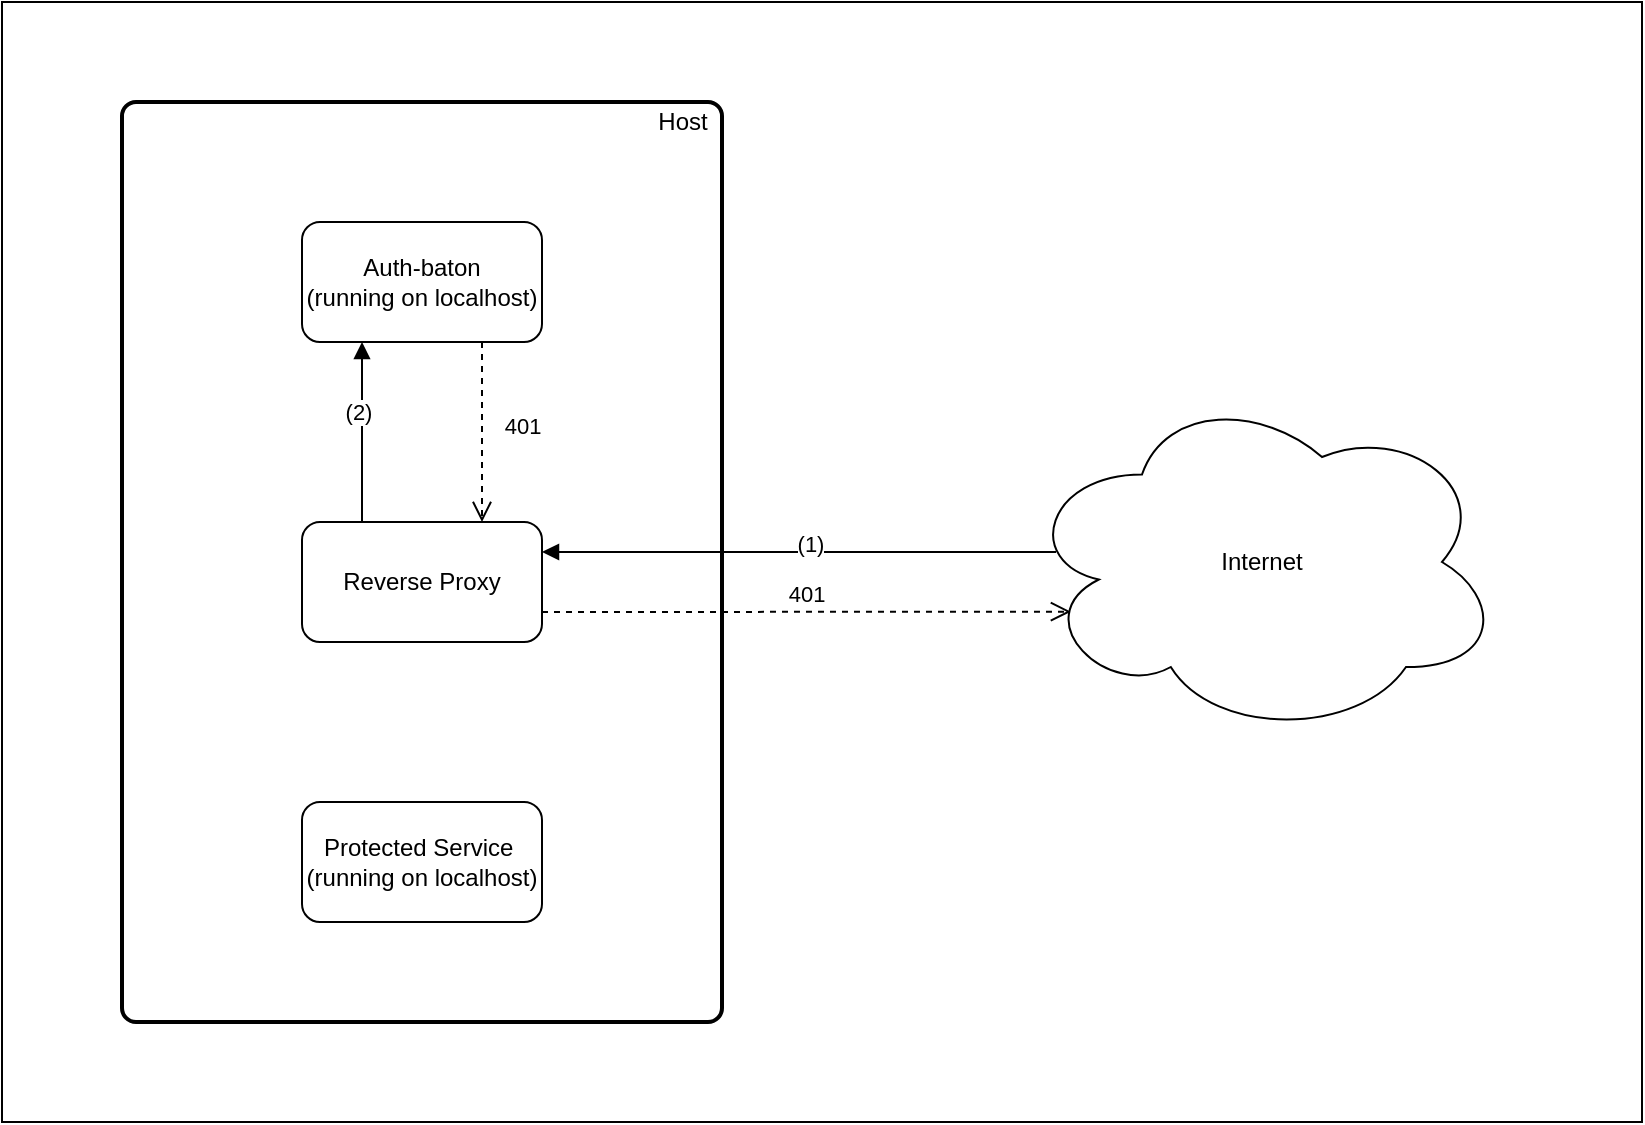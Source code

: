 <mxfile version="14.3.2" type="device"><diagram name="Page-1" id="74e2e168-ea6b-b213-b513-2b3c1d86103e"><mxGraphModel dx="1251" dy="585" grid="1" gridSize="10" guides="1" tooltips="1" connect="1" arrows="1" fold="1" page="1" pageScale="1" pageWidth="1100" pageHeight="850" background="#ffffff" math="0" shadow="0"><root><mxCell id="0"/><mxCell id="1" parent="0"/><mxCell id="vZ4H-iqRAM6ekgCRiF3A-3" value="" style="rounded=0;whiteSpace=wrap;html=1;" parent="1" vertex="1"><mxGeometry x="160" y="130" width="820" height="560" as="geometry"/></mxCell><mxCell id="GqDzX2qOEUvknbJ0-gQx-9" value="" style="rounded=1;whiteSpace=wrap;html=1;absoluteArcSize=1;arcSize=14;strokeWidth=2;" parent="1" vertex="1"><mxGeometry x="220" y="180" width="300" height="460" as="geometry"/></mxCell><mxCell id="GqDzX2qOEUvknbJ0-gQx-1" value="Auth-baton&lt;br&gt;(running on localhost)" style="rounded=1;whiteSpace=wrap;html=1;" parent="1" vertex="1"><mxGeometry x="310" y="240" width="120" height="60" as="geometry"/></mxCell><mxCell id="GqDzX2qOEUvknbJ0-gQx-3" value="Protected Service&amp;nbsp;&lt;br&gt;(running on localhost)" style="rounded=1;whiteSpace=wrap;html=1;" parent="1" vertex="1"><mxGeometry x="310" y="530" width="120" height="60" as="geometry"/></mxCell><mxCell id="GqDzX2qOEUvknbJ0-gQx-4" value="Reverse Proxy" style="rounded=1;whiteSpace=wrap;html=1;" parent="1" vertex="1"><mxGeometry x="310" y="390" width="120" height="60" as="geometry"/></mxCell><mxCell id="GqDzX2qOEUvknbJ0-gQx-6" value="401" style="html=1;verticalAlign=bottom;endArrow=open;dashed=1;endSize=8;exitX=0.75;exitY=1;exitDx=0;exitDy=0;entryX=0.75;entryY=0;entryDx=0;entryDy=0;" parent="1" source="GqDzX2qOEUvknbJ0-gQx-1" target="GqDzX2qOEUvknbJ0-gQx-4" edge="1"><mxGeometry x="0.111" y="20" relative="1" as="geometry"><mxPoint x="390" y="340" as="sourcePoint"/><mxPoint x="310" y="340" as="targetPoint"/><mxPoint y="1" as="offset"/></mxGeometry></mxCell><mxCell id="GqDzX2qOEUvknbJ0-gQx-7" value="" style="html=1;verticalAlign=bottom;endArrow=block;entryX=1;entryY=0.25;entryDx=0;entryDy=0;" parent="1" target="GqDzX2qOEUvknbJ0-gQx-4" edge="1"><mxGeometry width="80" relative="1" as="geometry"><mxPoint x="687" y="405" as="sourcePoint"/><mxPoint x="660" y="419.33" as="targetPoint"/></mxGeometry></mxCell><mxCell id="GqDzX2qOEUvknbJ0-gQx-15" value="(1)" style="edgeLabel;html=1;align=center;verticalAlign=middle;resizable=0;points=[];" parent="GqDzX2qOEUvknbJ0-gQx-7" vertex="1" connectable="0"><mxGeometry x="-0.038" y="-4" relative="1" as="geometry"><mxPoint as="offset"/></mxGeometry></mxCell><mxCell id="GqDzX2qOEUvknbJ0-gQx-11" value="401" style="html=1;verticalAlign=bottom;endArrow=open;dashed=1;endSize=8;exitX=1;exitY=0.75;exitDx=0;exitDy=0;entryX=0.102;entryY=0.642;entryDx=0;entryDy=0;entryPerimeter=0;" parent="1" source="GqDzX2qOEUvknbJ0-gQx-4" target="vZ4H-iqRAM6ekgCRiF3A-2" edge="1"><mxGeometry relative="1" as="geometry"><mxPoint x="430" y="430" as="sourcePoint"/><mxPoint x="680" y="435" as="targetPoint"/></mxGeometry></mxCell><mxCell id="GqDzX2qOEUvknbJ0-gQx-14" value="" style="html=1;verticalAlign=bottom;endArrow=block;" parent="1" edge="1"><mxGeometry width="80" relative="1" as="geometry"><mxPoint x="340" y="390" as="sourcePoint"/><mxPoint x="340" y="300" as="targetPoint"/></mxGeometry></mxCell><mxCell id="GqDzX2qOEUvknbJ0-gQx-16" value="(2)" style="edgeLabel;html=1;align=center;verticalAlign=middle;resizable=0;points=[];" parent="GqDzX2qOEUvknbJ0-gQx-14" vertex="1" connectable="0"><mxGeometry x="0.199" y="2" relative="1" as="geometry"><mxPoint y="-1" as="offset"/></mxGeometry></mxCell><mxCell id="vZ4H-iqRAM6ekgCRiF3A-1" value="Host" style="text;html=1;align=center;verticalAlign=middle;resizable=0;points=[];autosize=1;" parent="1" vertex="1"><mxGeometry x="480" y="180" width="40" height="20" as="geometry"/></mxCell><mxCell id="vZ4H-iqRAM6ekgCRiF3A-2" value="Internet" style="ellipse;shape=cloud;whiteSpace=wrap;html=1;" parent="1" vertex="1"><mxGeometry x="670" y="322.5" width="240" height="175" as="geometry"/></mxCell></root></mxGraphModel></diagram></mxfile>